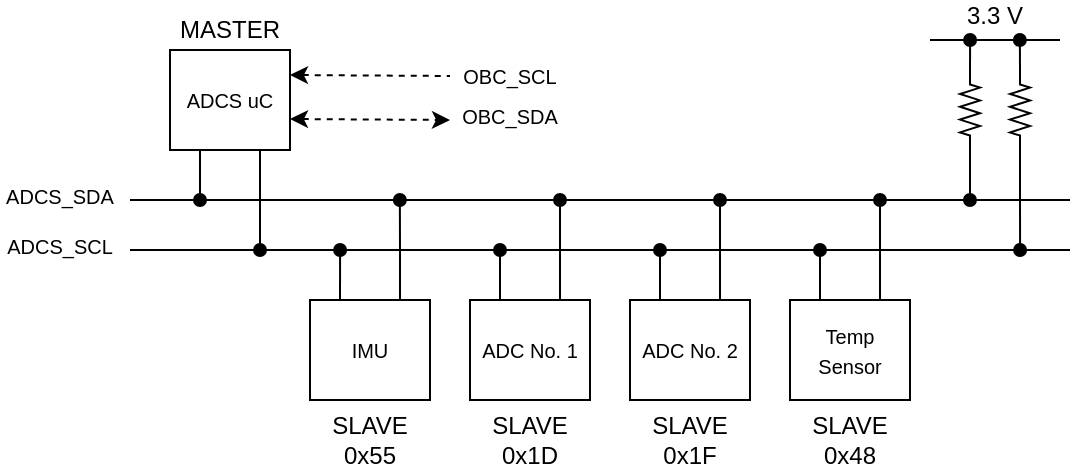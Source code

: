 <mxfile version="20.4.0" type="device"><diagram id="70Ty5ZrjyW2_rqkakrlz" name="Página-1"><mxGraphModel dx="760" dy="423" grid="1" gridSize="5" guides="1" tooltips="1" connect="1" arrows="1" fold="1" page="1" pageScale="1" pageWidth="850" pageHeight="1100" math="0" shadow="0"><root><mxCell id="0"/><mxCell id="1" parent="0"/><mxCell id="rjlwtZdFc9S8Vw8aqAQo-1" style="edgeStyle=orthogonalEdgeStyle;rounded=0;orthogonalLoop=1;jettySize=auto;html=1;exitX=0.25;exitY=1;exitDx=0;exitDy=0;endArrow=oval;endFill=1;" edge="1" parent="1" source="BbmqPPrb53PI4E0_Mzwu-1"><mxGeometry relative="1" as="geometry"><mxPoint x="185" y="180" as="targetPoint"/></mxGeometry></mxCell><mxCell id="rjlwtZdFc9S8Vw8aqAQo-3" style="edgeStyle=orthogonalEdgeStyle;rounded=0;orthogonalLoop=1;jettySize=auto;html=1;exitX=0.75;exitY=1;exitDx=0;exitDy=0;endArrow=oval;endFill=1;" edge="1" parent="1" source="BbmqPPrb53PI4E0_Mzwu-1"><mxGeometry relative="1" as="geometry"><mxPoint x="215" y="205" as="targetPoint"/></mxGeometry></mxCell><mxCell id="BbmqPPrb53PI4E0_Mzwu-1" value="&lt;font style=&quot;font-size: 10px;&quot;&gt;ADCS uC&lt;/font&gt;" style="rounded=0;whiteSpace=wrap;html=1;" parent="1" vertex="1"><mxGeometry x="170" y="105" width="60" height="50" as="geometry"/></mxCell><mxCell id="rjlwtZdFc9S8Vw8aqAQo-4" style="edgeStyle=orthogonalEdgeStyle;rounded=0;orthogonalLoop=1;jettySize=auto;html=1;exitX=0.25;exitY=0;exitDx=0;exitDy=0;endArrow=oval;endFill=1;" edge="1" parent="1" source="BbmqPPrb53PI4E0_Mzwu-2"><mxGeometry relative="1" as="geometry"><mxPoint x="255.046" y="205" as="targetPoint"/></mxGeometry></mxCell><mxCell id="rjlwtZdFc9S8Vw8aqAQo-5" style="edgeStyle=orthogonalEdgeStyle;rounded=0;orthogonalLoop=1;jettySize=auto;html=1;exitX=0.75;exitY=0;exitDx=0;exitDy=0;endArrow=oval;endFill=1;" edge="1" parent="1" source="BbmqPPrb53PI4E0_Mzwu-2"><mxGeometry relative="1" as="geometry"><mxPoint x="284.931" y="180" as="targetPoint"/></mxGeometry></mxCell><mxCell id="BbmqPPrb53PI4E0_Mzwu-2" value="&lt;font style=&quot;font-size: 10px;&quot;&gt;IMU&lt;/font&gt;" style="rounded=0;whiteSpace=wrap;html=1;" parent="1" vertex="1"><mxGeometry x="240" y="230" width="60" height="50" as="geometry"/></mxCell><mxCell id="rjlwtZdFc9S8Vw8aqAQo-6" style="edgeStyle=orthogonalEdgeStyle;rounded=0;orthogonalLoop=1;jettySize=auto;html=1;exitX=0.25;exitY=0;exitDx=0;exitDy=0;endArrow=oval;endFill=1;" edge="1" parent="1" source="BbmqPPrb53PI4E0_Mzwu-3"><mxGeometry relative="1" as="geometry"><mxPoint x="335" y="205" as="targetPoint"/></mxGeometry></mxCell><mxCell id="rjlwtZdFc9S8Vw8aqAQo-7" style="edgeStyle=orthogonalEdgeStyle;rounded=0;orthogonalLoop=1;jettySize=auto;html=1;exitX=0.75;exitY=0;exitDx=0;exitDy=0;endArrow=oval;endFill=1;" edge="1" parent="1" source="BbmqPPrb53PI4E0_Mzwu-3"><mxGeometry relative="1" as="geometry"><mxPoint x="365" y="180" as="targetPoint"/></mxGeometry></mxCell><mxCell id="BbmqPPrb53PI4E0_Mzwu-3" value="&lt;span style=&quot;font-size: 10px;&quot;&gt;ADC No. 1&lt;/span&gt;" style="rounded=0;whiteSpace=wrap;html=1;" parent="1" vertex="1"><mxGeometry x="320" y="230" width="60" height="50" as="geometry"/></mxCell><mxCell id="rjlwtZdFc9S8Vw8aqAQo-8" style="edgeStyle=orthogonalEdgeStyle;rounded=0;orthogonalLoop=1;jettySize=auto;html=1;exitX=0.25;exitY=0;exitDx=0;exitDy=0;endArrow=oval;endFill=1;" edge="1" parent="1" source="BbmqPPrb53PI4E0_Mzwu-4"><mxGeometry relative="1" as="geometry"><mxPoint x="415" y="205" as="targetPoint"/></mxGeometry></mxCell><mxCell id="rjlwtZdFc9S8Vw8aqAQo-9" style="edgeStyle=orthogonalEdgeStyle;rounded=0;orthogonalLoop=1;jettySize=auto;html=1;exitX=0.75;exitY=0;exitDx=0;exitDy=0;endArrow=oval;endFill=1;" edge="1" parent="1" source="BbmqPPrb53PI4E0_Mzwu-4"><mxGeometry relative="1" as="geometry"><mxPoint x="445" y="180" as="targetPoint"/></mxGeometry></mxCell><mxCell id="BbmqPPrb53PI4E0_Mzwu-4" value="&lt;span style=&quot;font-size: 10px;&quot;&gt;ADC No. 2&lt;/span&gt;" style="rounded=0;whiteSpace=wrap;html=1;" parent="1" vertex="1"><mxGeometry x="400" y="230" width="60" height="50" as="geometry"/></mxCell><mxCell id="BbmqPPrb53PI4E0_Mzwu-6" value="ADCS_SDA" style="text;html=1;strokeColor=none;fillColor=none;align=center;verticalAlign=middle;whiteSpace=wrap;rounded=0;fontSize=10;" parent="1" vertex="1"><mxGeometry x="85" y="170" width="60" height="15" as="geometry"/></mxCell><mxCell id="BbmqPPrb53PI4E0_Mzwu-7" value="ADCS_SCL" style="text;html=1;strokeColor=none;fillColor=none;align=center;verticalAlign=middle;whiteSpace=wrap;rounded=0;fontSize=10;" parent="1" vertex="1"><mxGeometry x="85" y="195" width="60" height="15" as="geometry"/></mxCell><mxCell id="BbmqPPrb53PI4E0_Mzwu-8" value="" style="endArrow=none;html=1;rounded=0;fontSize=10;startArrow=none;" parent="1" edge="1"><mxGeometry width="50" height="50" relative="1" as="geometry"><mxPoint x="620" y="180" as="sourcePoint"/><mxPoint x="150" y="180" as="targetPoint"/></mxGeometry></mxCell><mxCell id="BbmqPPrb53PI4E0_Mzwu-10" value="" style="endArrow=none;html=1;rounded=0;fontSize=10;" parent="1" edge="1"><mxGeometry width="50" height="50" relative="1" as="geometry"><mxPoint x="620" y="205" as="sourcePoint"/><mxPoint x="150" y="205" as="targetPoint"/></mxGeometry></mxCell><mxCell id="rjlwtZdFc9S8Vw8aqAQo-2" value="MASTER" style="text;html=1;strokeColor=none;fillColor=none;align=center;verticalAlign=middle;whiteSpace=wrap;rounded=0;" vertex="1" parent="1"><mxGeometry x="170" y="85" width="60" height="20" as="geometry"/></mxCell><mxCell id="rjlwtZdFc9S8Vw8aqAQo-12" style="edgeStyle=orthogonalEdgeStyle;rounded=0;orthogonalLoop=1;jettySize=auto;html=1;exitX=0.25;exitY=0;exitDx=0;exitDy=0;endArrow=oval;endFill=1;" edge="1" parent="1" source="rjlwtZdFc9S8Vw8aqAQo-11"><mxGeometry relative="1" as="geometry"><mxPoint x="495" y="205" as="targetPoint"/></mxGeometry></mxCell><mxCell id="rjlwtZdFc9S8Vw8aqAQo-13" style="edgeStyle=orthogonalEdgeStyle;rounded=0;orthogonalLoop=1;jettySize=auto;html=1;exitX=0.75;exitY=0;exitDx=0;exitDy=0;endArrow=oval;endFill=1;" edge="1" parent="1" source="rjlwtZdFc9S8Vw8aqAQo-11"><mxGeometry relative="1" as="geometry"><mxPoint x="525" y="180" as="targetPoint"/></mxGeometry></mxCell><mxCell id="rjlwtZdFc9S8Vw8aqAQo-11" value="&lt;span style=&quot;font-size: 10px;&quot;&gt;Temp Sensor&lt;/span&gt;" style="rounded=0;whiteSpace=wrap;html=1;" vertex="1" parent="1"><mxGeometry x="480" y="230" width="60" height="50" as="geometry"/></mxCell><mxCell id="rjlwtZdFc9S8Vw8aqAQo-16" style="edgeStyle=orthogonalEdgeStyle;rounded=0;orthogonalLoop=1;jettySize=auto;html=1;exitX=0;exitY=0.5;exitDx=0;exitDy=0;exitPerimeter=0;endArrow=oval;endFill=1;" edge="1" parent="1" source="rjlwtZdFc9S8Vw8aqAQo-14"><mxGeometry relative="1" as="geometry"><mxPoint x="569.989" y="180" as="targetPoint"/></mxGeometry></mxCell><mxCell id="rjlwtZdFc9S8Vw8aqAQo-20" style="edgeStyle=orthogonalEdgeStyle;rounded=0;orthogonalLoop=1;jettySize=auto;html=1;exitX=1;exitY=0.5;exitDx=0;exitDy=0;exitPerimeter=0;endArrow=oval;endFill=1;" edge="1" parent="1" source="rjlwtZdFc9S8Vw8aqAQo-14"><mxGeometry relative="1" as="geometry"><mxPoint x="570.047" y="100.0" as="targetPoint"/></mxGeometry></mxCell><mxCell id="rjlwtZdFc9S8Vw8aqAQo-14" value="" style="pointerEvents=1;verticalLabelPosition=bottom;shadow=0;dashed=0;align=center;html=1;verticalAlign=top;shape=mxgraph.electrical.resistors.resistor_2;rotation=-90;" vertex="1" parent="1"><mxGeometry x="550" y="130" width="40" height="10" as="geometry"/></mxCell><mxCell id="rjlwtZdFc9S8Vw8aqAQo-17" style="edgeStyle=orthogonalEdgeStyle;rounded=0;orthogonalLoop=1;jettySize=auto;html=1;exitX=0;exitY=0.5;exitDx=0;exitDy=0;exitPerimeter=0;endArrow=oval;endFill=1;" edge="1" parent="1" source="rjlwtZdFc9S8Vw8aqAQo-15"><mxGeometry relative="1" as="geometry"><mxPoint x="595.046" y="205" as="targetPoint"/></mxGeometry></mxCell><mxCell id="rjlwtZdFc9S8Vw8aqAQo-19" style="edgeStyle=orthogonalEdgeStyle;rounded=0;orthogonalLoop=1;jettySize=auto;html=1;exitX=1;exitY=0.5;exitDx=0;exitDy=0;exitPerimeter=0;endArrow=oval;endFill=1;" edge="1" parent="1" source="rjlwtZdFc9S8Vw8aqAQo-15"><mxGeometry relative="1" as="geometry"><mxPoint x="594.93" y="100.0" as="targetPoint"/></mxGeometry></mxCell><mxCell id="rjlwtZdFc9S8Vw8aqAQo-15" value="" style="pointerEvents=1;verticalLabelPosition=bottom;shadow=0;dashed=0;align=center;html=1;verticalAlign=top;shape=mxgraph.electrical.resistors.resistor_2;rotation=-90;" vertex="1" parent="1"><mxGeometry x="575" y="130" width="40" height="10" as="geometry"/></mxCell><mxCell id="rjlwtZdFc9S8Vw8aqAQo-18" value="" style="endArrow=none;html=1;rounded=0;" edge="1" parent="1"><mxGeometry width="50" height="50" relative="1" as="geometry"><mxPoint x="550" y="100" as="sourcePoint"/><mxPoint x="615" y="100" as="targetPoint"/></mxGeometry></mxCell><mxCell id="rjlwtZdFc9S8Vw8aqAQo-21" value="3.3 V" style="text;html=1;strokeColor=none;fillColor=none;align=center;verticalAlign=middle;whiteSpace=wrap;rounded=0;" vertex="1" parent="1"><mxGeometry x="550" y="80" width="65" height="15" as="geometry"/></mxCell><mxCell id="rjlwtZdFc9S8Vw8aqAQo-22" value="SLAVE&lt;br&gt;0x55" style="text;html=1;strokeColor=none;fillColor=none;align=center;verticalAlign=middle;whiteSpace=wrap;rounded=0;" vertex="1" parent="1"><mxGeometry x="240" y="285" width="60" height="30" as="geometry"/></mxCell><mxCell id="rjlwtZdFc9S8Vw8aqAQo-23" value="SLAVE&lt;br&gt;0x1D" style="text;html=1;strokeColor=none;fillColor=none;align=center;verticalAlign=middle;whiteSpace=wrap;rounded=0;" vertex="1" parent="1"><mxGeometry x="320" y="285" width="60" height="30" as="geometry"/></mxCell><mxCell id="rjlwtZdFc9S8Vw8aqAQo-24" value="SLAVE&lt;br&gt;0x1F" style="text;html=1;strokeColor=none;fillColor=none;align=center;verticalAlign=middle;whiteSpace=wrap;rounded=0;" vertex="1" parent="1"><mxGeometry x="400" y="285" width="60" height="30" as="geometry"/></mxCell><mxCell id="rjlwtZdFc9S8Vw8aqAQo-25" value="SLAVE&lt;br&gt;0x48" style="text;html=1;strokeColor=none;fillColor=none;align=center;verticalAlign=middle;whiteSpace=wrap;rounded=0;" vertex="1" parent="1"><mxGeometry x="480" y="285" width="60" height="30" as="geometry"/></mxCell><mxCell id="rjlwtZdFc9S8Vw8aqAQo-26" value="" style="endArrow=none;startArrow=classic;html=1;rounded=0;exitX=1;exitY=0.25;exitDx=0;exitDy=0;endFill=0;dashed=1;" edge="1" parent="1" source="BbmqPPrb53PI4E0_Mzwu-1"><mxGeometry width="50" height="50" relative="1" as="geometry"><mxPoint x="265" y="160" as="sourcePoint"/><mxPoint x="310" y="118" as="targetPoint"/></mxGeometry></mxCell><mxCell id="rjlwtZdFc9S8Vw8aqAQo-28" value="" style="endArrow=classic;startArrow=classic;html=1;rounded=0;exitX=1;exitY=0.25;exitDx=0;exitDy=0;endFill=1;dashed=1;" edge="1" parent="1"><mxGeometry width="50" height="50" relative="1" as="geometry"><mxPoint x="230" y="139.5" as="sourcePoint"/><mxPoint x="310" y="140" as="targetPoint"/></mxGeometry></mxCell><mxCell id="rjlwtZdFc9S8Vw8aqAQo-29" value="OBC_SDA" style="text;html=1;strokeColor=none;fillColor=none;align=center;verticalAlign=middle;whiteSpace=wrap;rounded=0;fontSize=10;" vertex="1" parent="1"><mxGeometry x="315" y="130" width="50" height="15" as="geometry"/></mxCell><mxCell id="rjlwtZdFc9S8Vw8aqAQo-30" value="OBC_SCL" style="text;html=1;strokeColor=none;fillColor=none;align=center;verticalAlign=middle;whiteSpace=wrap;rounded=0;fontSize=10;" vertex="1" parent="1"><mxGeometry x="315" y="110" width="50" height="15" as="geometry"/></mxCell></root></mxGraphModel></diagram></mxfile>